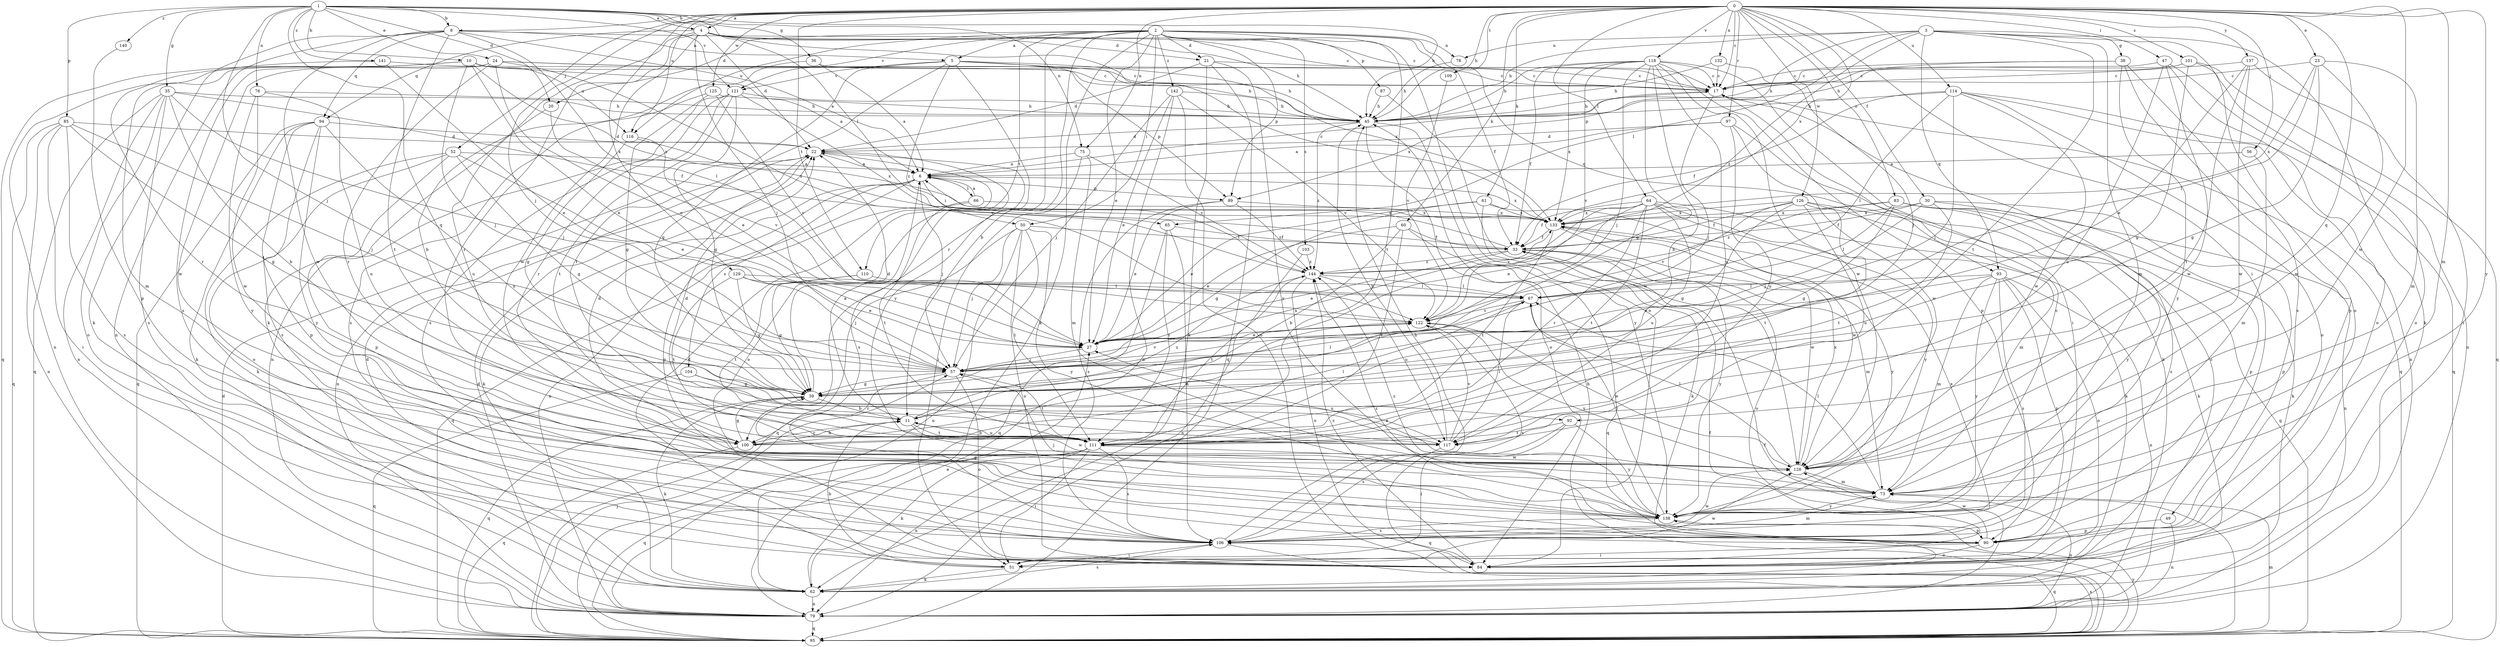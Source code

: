 strict digraph  {
0;
1;
2;
3;
4;
5;
6;
8;
10;
11;
17;
20;
21;
22;
23;
24;
27;
30;
33;
35;
36;
38;
39;
45;
47;
49;
50;
51;
52;
56;
57;
60;
61;
62;
64;
65;
66;
67;
73;
75;
76;
78;
79;
83;
84;
85;
87;
89;
90;
92;
93;
94;
95;
97;
100;
101;
103;
104;
106;
109;
110;
111;
114;
116;
117;
118;
121;
122;
125;
126;
128;
129;
132;
133;
137;
138;
140;
141;
142;
144;
0 -> 4  [label=a];
0 -> 8  [label=b];
0 -> 17  [label=c];
0 -> 23  [label=e];
0 -> 30  [label=f];
0 -> 45  [label=h];
0 -> 47  [label=i];
0 -> 49  [label=i];
0 -> 52  [label=j];
0 -> 56  [label=j];
0 -> 57  [label=j];
0 -> 60  [label=k];
0 -> 61  [label=k];
0 -> 64  [label=l];
0 -> 73  [label=m];
0 -> 75  [label=n];
0 -> 83  [label=o];
0 -> 92  [label=q];
0 -> 97  [label=r];
0 -> 101  [label=s];
0 -> 109  [label=t];
0 -> 110  [label=t];
0 -> 114  [label=u];
0 -> 116  [label=u];
0 -> 118  [label=v];
0 -> 125  [label=w];
0 -> 126  [label=w];
0 -> 128  [label=w];
0 -> 129  [label=x];
0 -> 132  [label=x];
0 -> 133  [label=x];
0 -> 137  [label=y];
0 -> 138  [label=y];
1 -> 4  [label=a];
1 -> 8  [label=b];
1 -> 10  [label=b];
1 -> 20  [label=d];
1 -> 24  [label=e];
1 -> 35  [label=g];
1 -> 36  [label=g];
1 -> 45  [label=h];
1 -> 57  [label=j];
1 -> 65  [label=l];
1 -> 75  [label=n];
1 -> 76  [label=n];
1 -> 85  [label=p];
1 -> 92  [label=q];
1 -> 121  [label=v];
1 -> 140  [label=z];
1 -> 141  [label=z];
2 -> 5  [label=a];
2 -> 11  [label=b];
2 -> 20  [label=d];
2 -> 21  [label=d];
2 -> 27  [label=e];
2 -> 33  [label=f];
2 -> 50  [label=i];
2 -> 62  [label=k];
2 -> 78  [label=n];
2 -> 84  [label=o];
2 -> 87  [label=p];
2 -> 89  [label=p];
2 -> 93  [label=q];
2 -> 100  [label=r];
2 -> 103  [label=s];
2 -> 110  [label=t];
2 -> 111  [label=t];
2 -> 116  [label=u];
2 -> 121  [label=v];
2 -> 142  [label=z];
3 -> 38  [label=g];
3 -> 45  [label=h];
3 -> 62  [label=k];
3 -> 65  [label=l];
3 -> 73  [label=m];
3 -> 78  [label=n];
3 -> 84  [label=o];
3 -> 89  [label=p];
3 -> 93  [label=q];
3 -> 111  [label=t];
3 -> 144  [label=z];
4 -> 17  [label=c];
4 -> 21  [label=d];
4 -> 22  [label=d];
4 -> 45  [label=h];
4 -> 57  [label=j];
4 -> 62  [label=k];
4 -> 94  [label=q];
4 -> 100  [label=r];
4 -> 128  [label=w];
4 -> 133  [label=x];
5 -> 39  [label=g];
5 -> 45  [label=h];
5 -> 89  [label=p];
5 -> 111  [label=t];
5 -> 121  [label=v];
5 -> 133  [label=x];
5 -> 138  [label=y];
5 -> 144  [label=z];
6 -> 17  [label=c];
6 -> 50  [label=i];
6 -> 57  [label=j];
6 -> 62  [label=k];
6 -> 66  [label=l];
6 -> 79  [label=n];
6 -> 89  [label=p];
6 -> 90  [label=p];
6 -> 104  [label=s];
6 -> 133  [label=x];
8 -> 5  [label=a];
8 -> 6  [label=a];
8 -> 17  [label=c];
8 -> 62  [label=k];
8 -> 67  [label=l];
8 -> 79  [label=n];
8 -> 94  [label=q];
8 -> 111  [label=t];
8 -> 128  [label=w];
10 -> 6  [label=a];
10 -> 17  [label=c];
10 -> 27  [label=e];
10 -> 57  [label=j];
10 -> 73  [label=m];
10 -> 79  [label=n];
10 -> 95  [label=q];
10 -> 116  [label=u];
10 -> 133  [label=x];
11 -> 6  [label=a];
11 -> 100  [label=r];
11 -> 111  [label=t];
11 -> 117  [label=u];
11 -> 128  [label=w];
11 -> 144  [label=z];
17 -> 45  [label=h];
17 -> 57  [label=j];
17 -> 95  [label=q];
20 -> 27  [label=e];
20 -> 117  [label=u];
21 -> 17  [label=c];
21 -> 22  [label=d];
21 -> 62  [label=k];
21 -> 95  [label=q];
21 -> 138  [label=y];
22 -> 6  [label=a];
22 -> 79  [label=n];
22 -> 84  [label=o];
22 -> 106  [label=s];
23 -> 17  [label=c];
23 -> 39  [label=g];
23 -> 67  [label=l];
23 -> 73  [label=m];
23 -> 128  [label=w];
23 -> 133  [label=x];
24 -> 17  [label=c];
24 -> 27  [label=e];
24 -> 45  [label=h];
24 -> 100  [label=r];
24 -> 106  [label=s];
24 -> 128  [label=w];
24 -> 144  [label=z];
27 -> 57  [label=j];
30 -> 33  [label=f];
30 -> 57  [label=j];
30 -> 62  [label=k];
30 -> 90  [label=p];
30 -> 111  [label=t];
30 -> 133  [label=x];
33 -> 6  [label=a];
33 -> 27  [label=e];
33 -> 73  [label=m];
33 -> 84  [label=o];
33 -> 138  [label=y];
33 -> 144  [label=z];
35 -> 11  [label=b];
35 -> 33  [label=f];
35 -> 45  [label=h];
35 -> 57  [label=j];
35 -> 79  [label=n];
35 -> 84  [label=o];
35 -> 95  [label=q];
35 -> 106  [label=s];
36 -> 6  [label=a];
36 -> 11  [label=b];
36 -> 17  [label=c];
38 -> 17  [label=c];
38 -> 45  [label=h];
38 -> 90  [label=p];
38 -> 106  [label=s];
38 -> 138  [label=y];
39 -> 11  [label=b];
39 -> 22  [label=d];
39 -> 62  [label=k];
39 -> 67  [label=l];
39 -> 95  [label=q];
39 -> 133  [label=x];
45 -> 22  [label=d];
45 -> 84  [label=o];
45 -> 138  [label=y];
45 -> 144  [label=z];
47 -> 17  [label=c];
47 -> 79  [label=n];
47 -> 84  [label=o];
47 -> 117  [label=u];
47 -> 128  [label=w];
49 -> 79  [label=n];
49 -> 90  [label=p];
50 -> 33  [label=f];
50 -> 57  [label=j];
50 -> 79  [label=n];
50 -> 84  [label=o];
50 -> 95  [label=q];
50 -> 111  [label=t];
50 -> 138  [label=y];
51 -> 11  [label=b];
51 -> 22  [label=d];
51 -> 62  [label=k];
51 -> 128  [label=w];
52 -> 6  [label=a];
52 -> 27  [label=e];
52 -> 39  [label=g];
52 -> 62  [label=k];
52 -> 84  [label=o];
52 -> 90  [label=p];
56 -> 6  [label=a];
56 -> 73  [label=m];
57 -> 39  [label=g];
57 -> 84  [label=o];
57 -> 100  [label=r];
57 -> 111  [label=t];
57 -> 122  [label=v];
60 -> 11  [label=b];
60 -> 27  [label=e];
60 -> 33  [label=f];
60 -> 95  [label=q];
60 -> 111  [label=t];
61 -> 27  [label=e];
61 -> 39  [label=g];
61 -> 62  [label=k];
61 -> 128  [label=w];
61 -> 133  [label=x];
62 -> 27  [label=e];
62 -> 79  [label=n];
62 -> 106  [label=s];
64 -> 27  [label=e];
64 -> 33  [label=f];
64 -> 62  [label=k];
64 -> 95  [label=q];
64 -> 100  [label=r];
64 -> 111  [label=t];
64 -> 117  [label=u];
64 -> 122  [label=v];
64 -> 133  [label=x];
64 -> 138  [label=y];
65 -> 33  [label=f];
65 -> 95  [label=q];
65 -> 106  [label=s];
65 -> 111  [label=t];
66 -> 6  [label=a];
66 -> 95  [label=q];
66 -> 111  [label=t];
66 -> 133  [label=x];
67 -> 122  [label=v];
73 -> 27  [label=e];
73 -> 67  [label=l];
73 -> 79  [label=n];
73 -> 122  [label=v];
73 -> 138  [label=y];
75 -> 6  [label=a];
75 -> 51  [label=i];
75 -> 73  [label=m];
75 -> 144  [label=z];
76 -> 45  [label=h];
76 -> 117  [label=u];
76 -> 128  [label=w];
76 -> 138  [label=y];
78 -> 45  [label=h];
79 -> 17  [label=c];
79 -> 22  [label=d];
79 -> 33  [label=f];
79 -> 95  [label=q];
83 -> 39  [label=g];
83 -> 67  [label=l];
83 -> 79  [label=n];
83 -> 90  [label=p];
83 -> 106  [label=s];
83 -> 133  [label=x];
83 -> 138  [label=y];
83 -> 144  [label=z];
84 -> 22  [label=d];
84 -> 144  [label=z];
85 -> 22  [label=d];
85 -> 39  [label=g];
85 -> 51  [label=i];
85 -> 57  [label=j];
85 -> 79  [label=n];
85 -> 95  [label=q];
85 -> 106  [label=s];
87 -> 45  [label=h];
87 -> 128  [label=w];
89 -> 27  [label=e];
89 -> 106  [label=s];
89 -> 133  [label=x];
89 -> 144  [label=z];
90 -> 51  [label=i];
90 -> 84  [label=o];
90 -> 128  [label=w];
90 -> 144  [label=z];
92 -> 51  [label=i];
92 -> 106  [label=s];
92 -> 111  [label=t];
92 -> 138  [label=y];
93 -> 27  [label=e];
93 -> 67  [label=l];
93 -> 73  [label=m];
93 -> 79  [label=n];
93 -> 84  [label=o];
93 -> 90  [label=p];
93 -> 106  [label=s];
93 -> 138  [label=y];
94 -> 22  [label=d];
94 -> 62  [label=k];
94 -> 90  [label=p];
94 -> 95  [label=q];
94 -> 106  [label=s];
94 -> 117  [label=u];
94 -> 138  [label=y];
95 -> 22  [label=d];
95 -> 33  [label=f];
95 -> 45  [label=h];
95 -> 57  [label=j];
95 -> 73  [label=m];
95 -> 106  [label=s];
95 -> 138  [label=y];
97 -> 6  [label=a];
97 -> 22  [label=d];
97 -> 62  [label=k];
97 -> 117  [label=u];
97 -> 128  [label=w];
100 -> 11  [label=b];
100 -> 22  [label=d];
100 -> 39  [label=g];
100 -> 67  [label=l];
100 -> 95  [label=q];
100 -> 122  [label=v];
101 -> 17  [label=c];
101 -> 39  [label=g];
101 -> 45  [label=h];
101 -> 84  [label=o];
101 -> 95  [label=q];
103 -> 79  [label=n];
103 -> 144  [label=z];
104 -> 39  [label=g];
104 -> 95  [label=q];
104 -> 117  [label=u];
106 -> 45  [label=h];
106 -> 51  [label=i];
106 -> 73  [label=m];
106 -> 95  [label=q];
106 -> 128  [label=w];
106 -> 133  [label=x];
109 -> 122  [label=v];
110 -> 39  [label=g];
110 -> 67  [label=l];
110 -> 111  [label=t];
111 -> 11  [label=b];
111 -> 51  [label=i];
111 -> 62  [label=k];
111 -> 79  [label=n];
111 -> 95  [label=q];
111 -> 106  [label=s];
111 -> 128  [label=w];
114 -> 33  [label=f];
114 -> 45  [label=h];
114 -> 57  [label=j];
114 -> 67  [label=l];
114 -> 79  [label=n];
114 -> 84  [label=o];
114 -> 95  [label=q];
114 -> 128  [label=w];
116 -> 39  [label=g];
116 -> 122  [label=v];
116 -> 133  [label=x];
117 -> 22  [label=d];
117 -> 45  [label=h];
117 -> 67  [label=l];
117 -> 95  [label=q];
117 -> 122  [label=v];
118 -> 11  [label=b];
118 -> 17  [label=c];
118 -> 33  [label=f];
118 -> 39  [label=g];
118 -> 45  [label=h];
118 -> 51  [label=i];
118 -> 57  [label=j];
118 -> 90  [label=p];
118 -> 117  [label=u];
118 -> 122  [label=v];
118 -> 128  [label=w];
118 -> 133  [label=x];
121 -> 39  [label=g];
121 -> 45  [label=h];
121 -> 79  [label=n];
121 -> 100  [label=r];
121 -> 106  [label=s];
121 -> 111  [label=t];
121 -> 122  [label=v];
122 -> 27  [label=e];
122 -> 106  [label=s];
122 -> 128  [label=w];
125 -> 39  [label=g];
125 -> 45  [label=h];
125 -> 106  [label=s];
125 -> 122  [label=v];
126 -> 33  [label=f];
126 -> 39  [label=g];
126 -> 62  [label=k];
126 -> 73  [label=m];
126 -> 111  [label=t];
126 -> 117  [label=u];
126 -> 122  [label=v];
126 -> 133  [label=x];
128 -> 67  [label=l];
128 -> 73  [label=m];
128 -> 133  [label=x];
129 -> 27  [label=e];
129 -> 39  [label=g];
129 -> 57  [label=j];
129 -> 67  [label=l];
129 -> 111  [label=t];
132 -> 17  [label=c];
132 -> 45  [label=h];
132 -> 57  [label=j];
133 -> 33  [label=f];
133 -> 111  [label=t];
133 -> 128  [label=w];
133 -> 138  [label=y];
137 -> 17  [label=c];
137 -> 27  [label=e];
137 -> 51  [label=i];
137 -> 111  [label=t];
137 -> 128  [label=w];
138 -> 17  [label=c];
138 -> 39  [label=g];
138 -> 57  [label=j];
138 -> 67  [label=l];
138 -> 90  [label=p];
138 -> 106  [label=s];
138 -> 144  [label=z];
140 -> 90  [label=p];
141 -> 17  [label=c];
141 -> 27  [label=e];
141 -> 100  [label=r];
142 -> 27  [label=e];
142 -> 45  [label=h];
142 -> 57  [label=j];
142 -> 79  [label=n];
142 -> 84  [label=o];
142 -> 122  [label=v];
144 -> 67  [label=l];
144 -> 84  [label=o];
144 -> 111  [label=t];
144 -> 117  [label=u];
}
